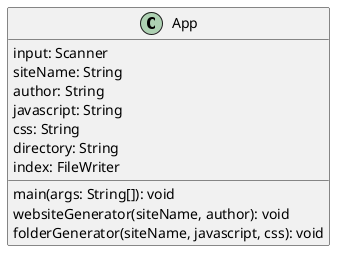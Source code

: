 @startuml

class App {
    input: Scanner
    siteName: String
    author: String
    javascript: String
    css: String
    directory: String
    index: FileWriter

    {method} main(args: String[]): void
    {method} websiteGenerator(siteName, author): void
    {method} folderGenerator(siteName, javascript, css): void
}

@enduml